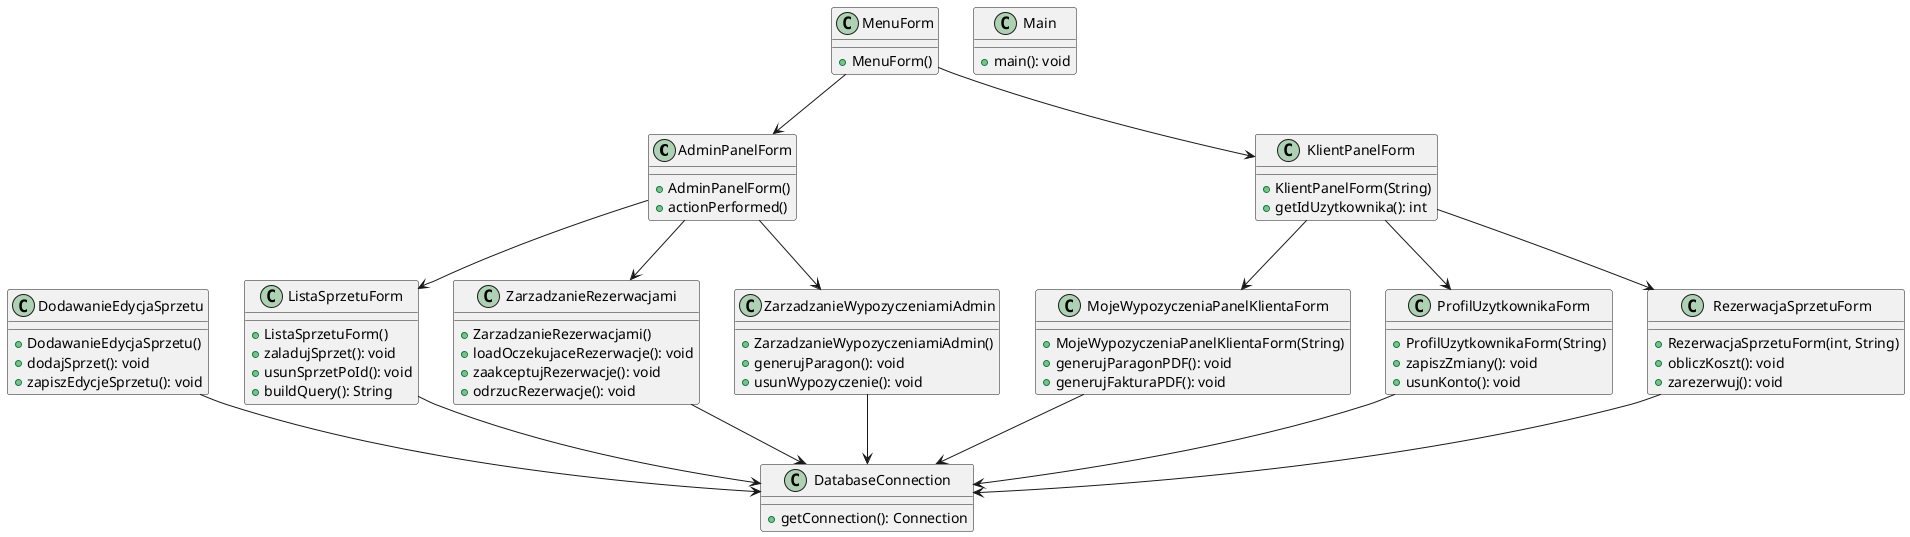 @startuml

'=== Klasy z metodami ===
class AdminPanelForm {
    +AdminPanelForm()
    +actionPerformed()
}

class DatabaseConnection {
    +getConnection(): Connection
}

class DodawanieEdycjaSprzetu {
    +DodawanieEdycjaSprzetu()
    +dodajSprzet(): void
    +zapiszEdycjeSprzetu(): void
}

class KlientPanelForm {
    +KlientPanelForm(String)
    +getIdUzytkownika(): int
}

class ListaSprzetuForm {
    +ListaSprzetuForm()
    +zaladujSprzet(): void
    +usunSprzetPoId(): void
    +buildQuery(): String
}

class MojeWypozyczeniaPanelKlientaForm {
    +MojeWypozyczeniaPanelKlientaForm(String)
    +generujParagonPDF(): void
    +generujFakturaPDF(): void
}

class ProfilUzytkownikaForm {
    +ProfilUzytkownikaForm(String)
    +zapiszZmiany(): void
    +usunKonto(): void
}

class RezerwacjaSprzetuForm {
    +RezerwacjaSprzetuForm(int, String)
    +obliczKoszt(): void
    +zarezerwuj(): void
}

class ZarzadzanieRezerwacjami {
    +ZarzadzanieRezerwacjami()
    +loadOczekujaceRezerwacje(): void
    +zaakceptujRezerwacje(): void
    +odrzucRezerwacje(): void
}

class ZarzadzanieWypozyczeniamiAdmin {
    +ZarzadzanieWypozyczeniamiAdmin()
    +generujParagon(): void
    +usunWypozyczenie(): void
}

class MenuForm {
    +MenuForm()
}

class Main {
    +main(): void
}

'=== Powiązania (wywołania między klasami) ===

KlientPanelForm --> ProfilUzytkownikaForm
KlientPanelForm --> RezerwacjaSprzetuForm
KlientPanelForm --> MojeWypozyczeniaPanelKlientaForm
DodawanieEdycjaSprzetu --> DatabaseConnection
ZarzadzanieRezerwacjami --> DatabaseConnection
ListaSprzetuForm --> DatabaseConnection
ProfilUzytkownikaForm --> DatabaseConnection
RezerwacjaSprzetuForm --> DatabaseConnection
MojeWypozyczeniaPanelKlientaForm --> DatabaseConnection
ZarzadzanieWypozyczeniamiAdmin --> DatabaseConnection
AdminPanelForm --> ZarzadzanieRezerwacjami
AdminPanelForm --> ListaSprzetuForm
AdminPanelForm --> ZarzadzanieWypozyczeniamiAdmin
MenuForm --> KlientPanelForm
MenuForm --> AdminPanelForm

@enduml